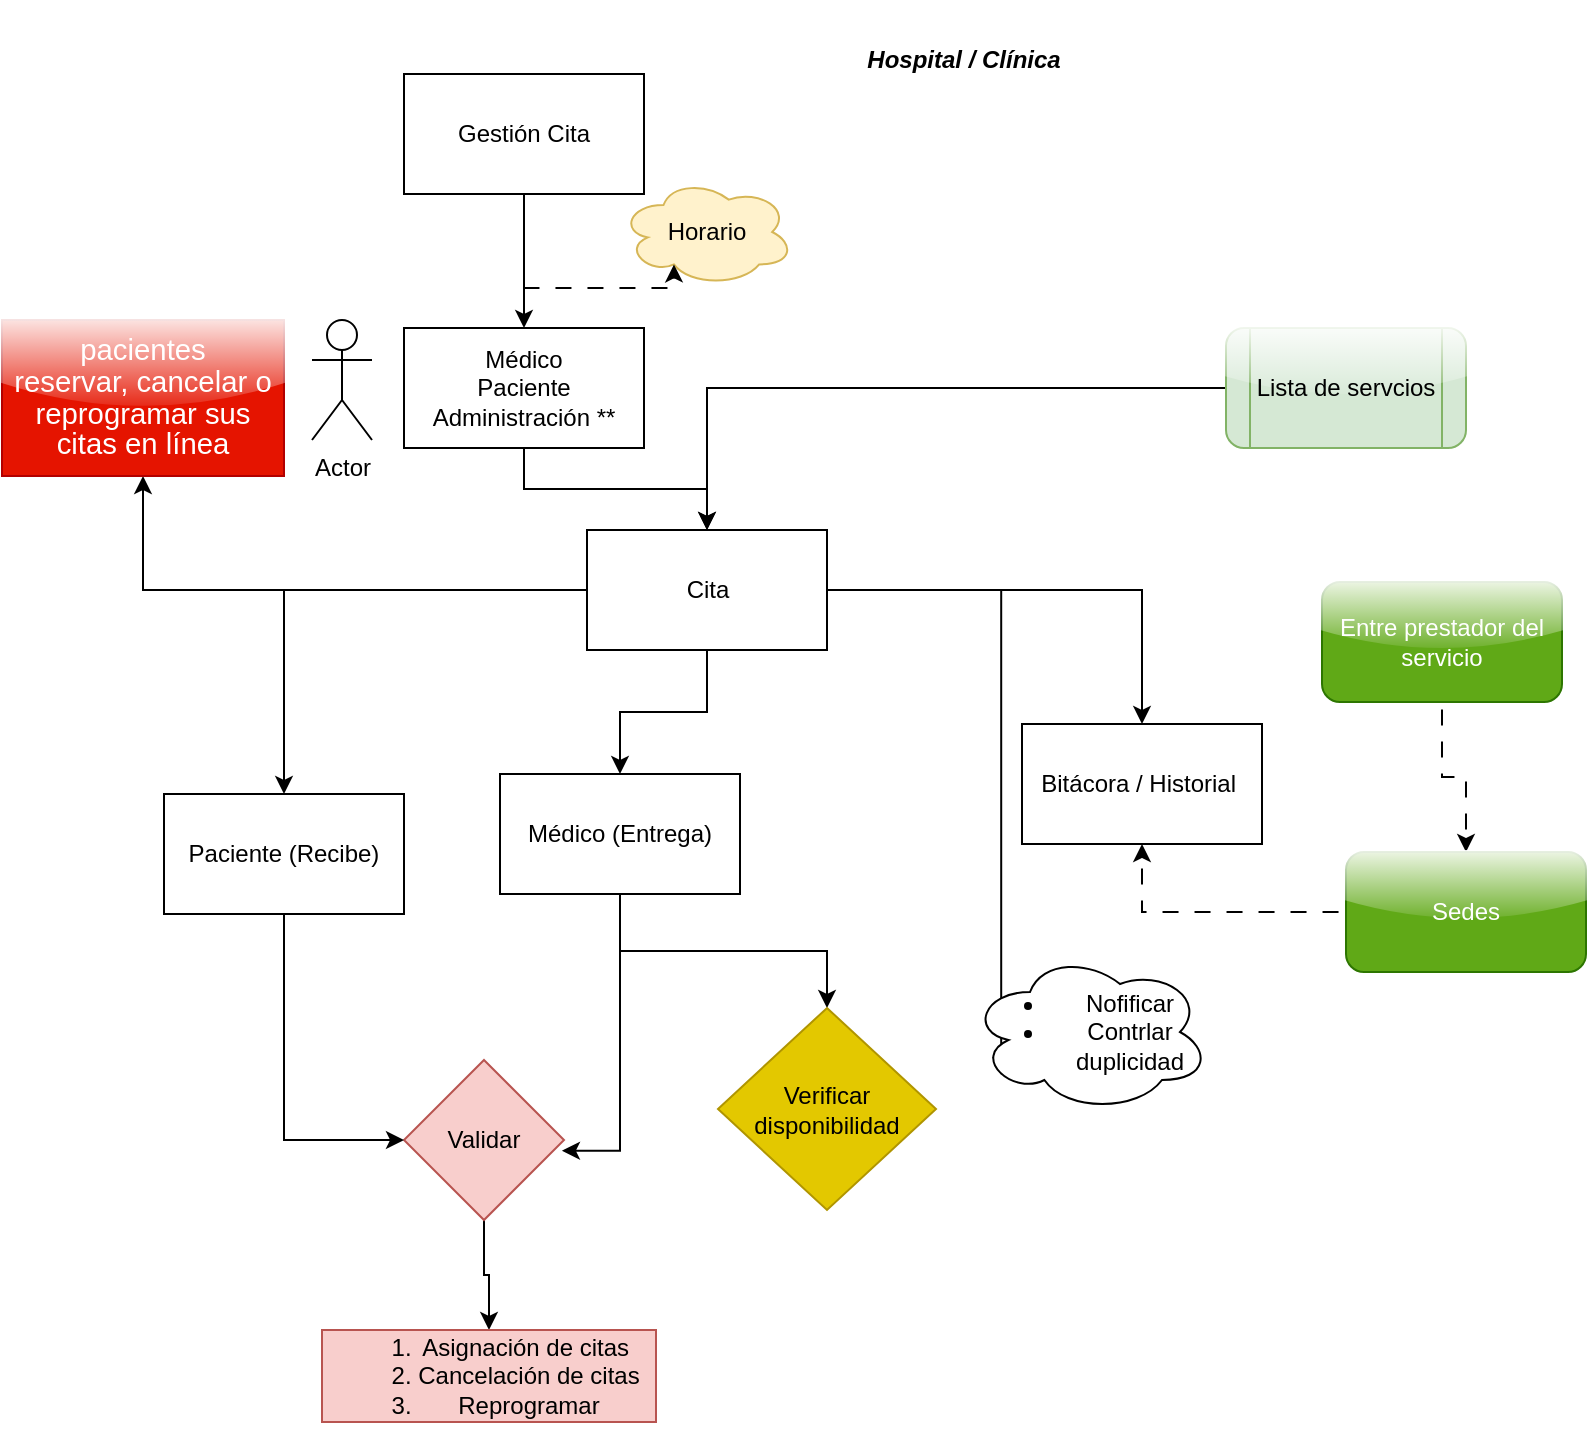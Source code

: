 <mxfile version="26.0.16">
  <diagram name="Page-1" id="BAisXtbtoEVrSVRDtX-a">
    <mxGraphModel dx="1379" dy="935" grid="0" gridSize="10" guides="1" tooltips="1" connect="1" arrows="1" fold="1" page="1" pageScale="1" pageWidth="850" pageHeight="1100" math="0" shadow="0">
      <root>
        <mxCell id="0" />
        <mxCell id="1" parent="0" />
        <mxCell id="Qa7iouFaHem9l0SaUpor-6" style="edgeStyle=orthogonalEdgeStyle;rounded=0;orthogonalLoop=1;jettySize=auto;html=1;entryX=0.5;entryY=0;entryDx=0;entryDy=0;" edge="1" parent="1" source="Qa7iouFaHem9l0SaUpor-1" target="Qa7iouFaHem9l0SaUpor-5">
          <mxGeometry relative="1" as="geometry" />
        </mxCell>
        <mxCell id="Qa7iouFaHem9l0SaUpor-1" value="Gestión Cita" style="rounded=0;whiteSpace=wrap;html=1;" vertex="1" parent="1">
          <mxGeometry x="205" y="61" width="120" height="60" as="geometry" />
        </mxCell>
        <mxCell id="Qa7iouFaHem9l0SaUpor-2" value="&lt;b&gt;&lt;i&gt;Hospital / Clínica&lt;/i&gt;&lt;/b&gt;" style="rounded=0;whiteSpace=wrap;html=1;fillColor=none;strokeColor=none;" vertex="1" parent="1">
          <mxGeometry x="425" y="24" width="120" height="60" as="geometry" />
        </mxCell>
        <mxCell id="Qa7iouFaHem9l0SaUpor-10" value="" style="edgeStyle=orthogonalEdgeStyle;rounded=0;orthogonalLoop=1;jettySize=auto;html=1;" edge="1" parent="1" source="Qa7iouFaHem9l0SaUpor-5" target="Qa7iouFaHem9l0SaUpor-9">
          <mxGeometry relative="1" as="geometry" />
        </mxCell>
        <mxCell id="Qa7iouFaHem9l0SaUpor-5" value="Médico&lt;div&gt;Paciente&lt;/div&gt;&lt;div&gt;Administración **&lt;/div&gt;" style="rounded=0;whiteSpace=wrap;html=1;" vertex="1" parent="1">
          <mxGeometry x="205" y="188" width="120" height="60" as="geometry" />
        </mxCell>
        <mxCell id="Qa7iouFaHem9l0SaUpor-7" value="Horario" style="ellipse;shape=cloud;whiteSpace=wrap;html=1;fillColor=#fff2cc;strokeColor=#d6b656;" vertex="1" parent="1">
          <mxGeometry x="313" y="113" width="87" height="54" as="geometry" />
        </mxCell>
        <mxCell id="Qa7iouFaHem9l0SaUpor-8" style="edgeStyle=orthogonalEdgeStyle;rounded=0;orthogonalLoop=1;jettySize=auto;html=1;entryX=0.31;entryY=0.8;entryDx=0;entryDy=0;entryPerimeter=0;flowAnimation=1;" edge="1" parent="1" source="Qa7iouFaHem9l0SaUpor-5" target="Qa7iouFaHem9l0SaUpor-7">
          <mxGeometry relative="1" as="geometry" />
        </mxCell>
        <mxCell id="Qa7iouFaHem9l0SaUpor-15" style="edgeStyle=orthogonalEdgeStyle;rounded=0;orthogonalLoop=1;jettySize=auto;html=1;entryX=0.5;entryY=0;entryDx=0;entryDy=0;" edge="1" parent="1" source="Qa7iouFaHem9l0SaUpor-9" target="Qa7iouFaHem9l0SaUpor-14">
          <mxGeometry relative="1" as="geometry" />
        </mxCell>
        <mxCell id="Qa7iouFaHem9l0SaUpor-29" style="edgeStyle=orthogonalEdgeStyle;rounded=0;orthogonalLoop=1;jettySize=auto;html=1;" edge="1" parent="1" source="Qa7iouFaHem9l0SaUpor-9" target="Qa7iouFaHem9l0SaUpor-27">
          <mxGeometry relative="1" as="geometry" />
        </mxCell>
        <mxCell id="Qa7iouFaHem9l0SaUpor-30" style="edgeStyle=orthogonalEdgeStyle;rounded=0;orthogonalLoop=1;jettySize=auto;html=1;entryX=0.5;entryY=0;entryDx=0;entryDy=0;" edge="1" parent="1" source="Qa7iouFaHem9l0SaUpor-9" target="Qa7iouFaHem9l0SaUpor-28">
          <mxGeometry relative="1" as="geometry">
            <mxPoint x="315.556" y="379.889" as="targetPoint" />
          </mxGeometry>
        </mxCell>
        <mxCell id="Qa7iouFaHem9l0SaUpor-37" style="edgeStyle=orthogonalEdgeStyle;rounded=0;orthogonalLoop=1;jettySize=auto;html=1;entryX=0.13;entryY=0.77;entryDx=0;entryDy=0;entryPerimeter=0;" edge="1" parent="1" source="Qa7iouFaHem9l0SaUpor-9" target="Qa7iouFaHem9l0SaUpor-38">
          <mxGeometry relative="1" as="geometry">
            <mxPoint x="541.133" y="145.867" as="targetPoint" />
          </mxGeometry>
        </mxCell>
        <mxCell id="Qa7iouFaHem9l0SaUpor-40" value="" style="edgeStyle=orthogonalEdgeStyle;rounded=0;orthogonalLoop=1;jettySize=auto;html=1;" edge="1" parent="1" source="Qa7iouFaHem9l0SaUpor-9" target="Qa7iouFaHem9l0SaUpor-39">
          <mxGeometry relative="1" as="geometry" />
        </mxCell>
        <mxCell id="Qa7iouFaHem9l0SaUpor-9" value="Cita" style="rounded=0;whiteSpace=wrap;html=1;" vertex="1" parent="1">
          <mxGeometry x="296.5" y="289" width="120" height="60" as="geometry" />
        </mxCell>
        <mxCell id="Qa7iouFaHem9l0SaUpor-12" style="edgeStyle=orthogonalEdgeStyle;rounded=0;orthogonalLoop=1;jettySize=auto;html=1;" edge="1" parent="1" source="Qa7iouFaHem9l0SaUpor-11" target="Qa7iouFaHem9l0SaUpor-9">
          <mxGeometry relative="1" as="geometry" />
        </mxCell>
        <mxCell id="Qa7iouFaHem9l0SaUpor-11" value="Lista de servcios" style="shape=process;whiteSpace=wrap;html=1;backgroundOutline=1;rounded=1;glass=1;fillColor=#d5e8d4;strokeColor=#82b366;" vertex="1" parent="1">
          <mxGeometry x="616" y="188" width="120" height="60" as="geometry" />
        </mxCell>
        <mxCell id="Qa7iouFaHem9l0SaUpor-14" value="Bitácora / Historial&amp;nbsp;" style="rounded=0;whiteSpace=wrap;html=1;" vertex="1" parent="1">
          <mxGeometry x="514" y="386" width="120" height="60" as="geometry" />
        </mxCell>
        <mxCell id="Qa7iouFaHem9l0SaUpor-18" value="" style="edgeStyle=orthogonalEdgeStyle;rounded=0;orthogonalLoop=1;jettySize=auto;html=1;flowAnimation=1;" edge="1" parent="1" source="Qa7iouFaHem9l0SaUpor-16" target="Qa7iouFaHem9l0SaUpor-17">
          <mxGeometry relative="1" as="geometry" />
        </mxCell>
        <mxCell id="Qa7iouFaHem9l0SaUpor-16" value="Entre prestador del servicio" style="rounded=1;whiteSpace=wrap;html=1;fillColor=#60a917;fontColor=#ffffff;strokeColor=#2D7600;glass=1;" vertex="1" parent="1">
          <mxGeometry x="664" y="315" width="120" height="60" as="geometry" />
        </mxCell>
        <mxCell id="Qa7iouFaHem9l0SaUpor-19" style="edgeStyle=orthogonalEdgeStyle;rounded=0;orthogonalLoop=1;jettySize=auto;html=1;flowAnimation=1;" edge="1" parent="1" source="Qa7iouFaHem9l0SaUpor-17" target="Qa7iouFaHem9l0SaUpor-14">
          <mxGeometry relative="1" as="geometry" />
        </mxCell>
        <mxCell id="Qa7iouFaHem9l0SaUpor-17" value="Sedes" style="whiteSpace=wrap;html=1;rounded=1;fillColor=#60a917;fontColor=#ffffff;strokeColor=#2D7600;glass=1;" vertex="1" parent="1">
          <mxGeometry x="676" y="450" width="120" height="60" as="geometry" />
        </mxCell>
        <mxCell id="Qa7iouFaHem9l0SaUpor-21" style="edgeStyle=orthogonalEdgeStyle;rounded=0;orthogonalLoop=1;jettySize=auto;html=1;exitX=0.5;exitY=1;exitDx=0;exitDy=0;" edge="1" parent="1" source="Qa7iouFaHem9l0SaUpor-2" target="Qa7iouFaHem9l0SaUpor-2">
          <mxGeometry relative="1" as="geometry" />
        </mxCell>
        <mxCell id="Qa7iouFaHem9l0SaUpor-22" value="Actor" style="shape=umlActor;verticalLabelPosition=bottom;verticalAlign=top;html=1;outlineConnect=0;" vertex="1" parent="1">
          <mxGeometry x="159" y="184" width="30" height="60" as="geometry" />
        </mxCell>
        <mxCell id="Qa7iouFaHem9l0SaUpor-33" style="edgeStyle=orthogonalEdgeStyle;rounded=0;orthogonalLoop=1;jettySize=auto;html=1;" edge="1" parent="1" source="Qa7iouFaHem9l0SaUpor-23" target="Qa7iouFaHem9l0SaUpor-25">
          <mxGeometry relative="1" as="geometry" />
        </mxCell>
        <mxCell id="Qa7iouFaHem9l0SaUpor-23" value="Validar" style="rhombus;whiteSpace=wrap;html=1;fillColor=#f8cecc;strokeColor=#b85450;" vertex="1" parent="1">
          <mxGeometry x="205" y="554" width="80" height="80" as="geometry" />
        </mxCell>
        <mxCell id="Qa7iouFaHem9l0SaUpor-25" value="&lt;ol&gt;&lt;li&gt;Asignación de citas&amp;nbsp;&lt;/li&gt;&lt;li&gt;Cancelación de citas&lt;/li&gt;&lt;li&gt;Reprogramar&lt;/li&gt;&lt;/ol&gt;" style="whiteSpace=wrap;html=1;fillColor=#f8cecc;strokeColor=#b85450;" vertex="1" parent="1">
          <mxGeometry x="164" y="689" width="167" height="46" as="geometry" />
        </mxCell>
        <mxCell id="Qa7iouFaHem9l0SaUpor-32" style="edgeStyle=orthogonalEdgeStyle;rounded=0;orthogonalLoop=1;jettySize=auto;html=1;entryX=0;entryY=0.5;entryDx=0;entryDy=0;" edge="1" parent="1" source="Qa7iouFaHem9l0SaUpor-27" target="Qa7iouFaHem9l0SaUpor-23">
          <mxGeometry relative="1" as="geometry" />
        </mxCell>
        <mxCell id="Qa7iouFaHem9l0SaUpor-27" value="&lt;div&gt;Paciente (Recibe)&lt;/div&gt;" style="rounded=0;whiteSpace=wrap;html=1;" vertex="1" parent="1">
          <mxGeometry x="85" y="421" width="120" height="60" as="geometry" />
        </mxCell>
        <mxCell id="Qa7iouFaHem9l0SaUpor-36" style="edgeStyle=orthogonalEdgeStyle;rounded=0;orthogonalLoop=1;jettySize=auto;html=1;entryX=0.5;entryY=0;entryDx=0;entryDy=0;" edge="1" parent="1" source="Qa7iouFaHem9l0SaUpor-28" target="Qa7iouFaHem9l0SaUpor-34">
          <mxGeometry relative="1" as="geometry" />
        </mxCell>
        <mxCell id="Qa7iouFaHem9l0SaUpor-28" value="&lt;div&gt;Médico (Entrega)&lt;/div&gt;" style="rounded=0;whiteSpace=wrap;html=1;" vertex="1" parent="1">
          <mxGeometry x="253" y="411" width="120" height="60" as="geometry" />
        </mxCell>
        <mxCell id="Qa7iouFaHem9l0SaUpor-31" style="edgeStyle=orthogonalEdgeStyle;rounded=0;orthogonalLoop=1;jettySize=auto;html=1;entryX=0.987;entryY=0.567;entryDx=0;entryDy=0;entryPerimeter=0;" edge="1" parent="1" source="Qa7iouFaHem9l0SaUpor-28" target="Qa7iouFaHem9l0SaUpor-23">
          <mxGeometry relative="1" as="geometry" />
        </mxCell>
        <mxCell id="Qa7iouFaHem9l0SaUpor-34" value="Verificar disponibilidad" style="rhombus;whiteSpace=wrap;html=1;fillColor=#e3c800;fontColor=#000000;strokeColor=#B09500;" vertex="1" parent="1">
          <mxGeometry x="362" y="528" width="109" height="101" as="geometry" />
        </mxCell>
        <mxCell id="Qa7iouFaHem9l0SaUpor-38" value="&lt;ul&gt;&lt;li&gt;Nofificar&lt;/li&gt;&lt;li&gt;Contrlar duplicidad&lt;/li&gt;&lt;/ul&gt;" style="ellipse;shape=cloud;whiteSpace=wrap;html=1;" vertex="1" parent="1">
          <mxGeometry x="488" y="500" width="120" height="80" as="geometry" />
        </mxCell>
        <mxCell id="Qa7iouFaHem9l0SaUpor-39" value="&lt;span style=&quot;font-size:11.0pt;line-height:107%;&lt;br/&gt;font-family:&amp;quot;Calibri&amp;quot;,sans-serif;mso-ascii-theme-font:minor-latin;mso-fareast-font-family:&lt;br/&gt;Calibri;mso-fareast-theme-font:minor-latin;mso-hansi-theme-font:minor-latin;&lt;br/&gt;mso-bidi-font-family:&amp;quot;Times New Roman&amp;quot;;mso-bidi-theme-font:minor-bidi;&lt;br/&gt;mso-ansi-language:ES-CO;mso-fareast-language:EN-US;mso-bidi-language:AR-SA&quot;&gt;pacientes&lt;br/&gt;reservar, cancelar o reprogramar sus citas en línea&lt;/span&gt;" style="rounded=0;whiteSpace=wrap;html=1;fillColor=#e51400;fontColor=#ffffff;strokeColor=#B20000;glass=1;" vertex="1" parent="1">
          <mxGeometry x="4" y="184" width="141" height="78" as="geometry" />
        </mxCell>
      </root>
    </mxGraphModel>
  </diagram>
</mxfile>
